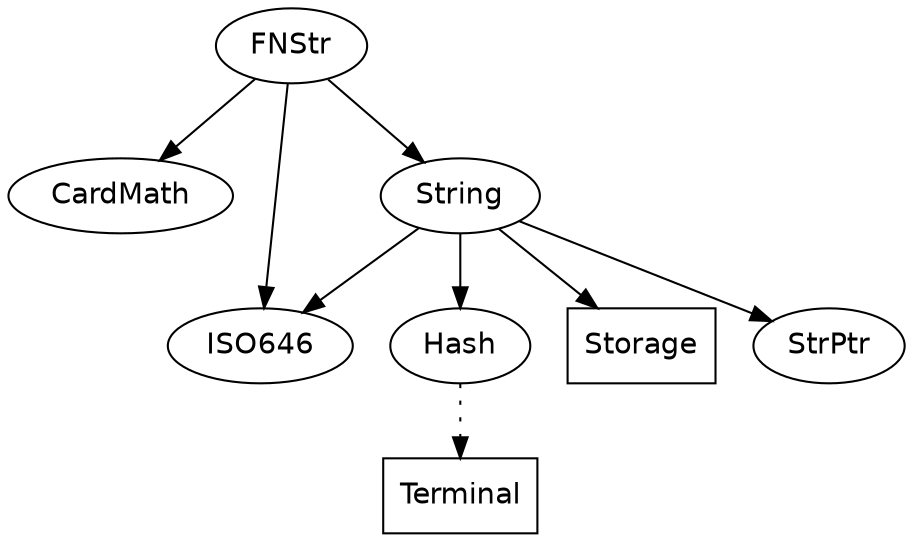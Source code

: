 digraph FNStrDep {
  node [fontname=helvetica];
  
  FNStr -> {
    CardMath ISO646 String
  };
  
  CardMath; /* no dependencies */
  
  ISO646; /* no dependencies */
  
  String -> {
    Hash ISO646 Storage StrPtr
  };
  
  edge [style=dotted];
  Hash -> {
    Terminal
  };
  edge [style=none];
  
  Terminal [shape=box]; /* stdlib */
    
  Storage [shape=box]; /* stdlib */
  
  StrPtr; /* no dependencies */
  
} /* FNStrDep */